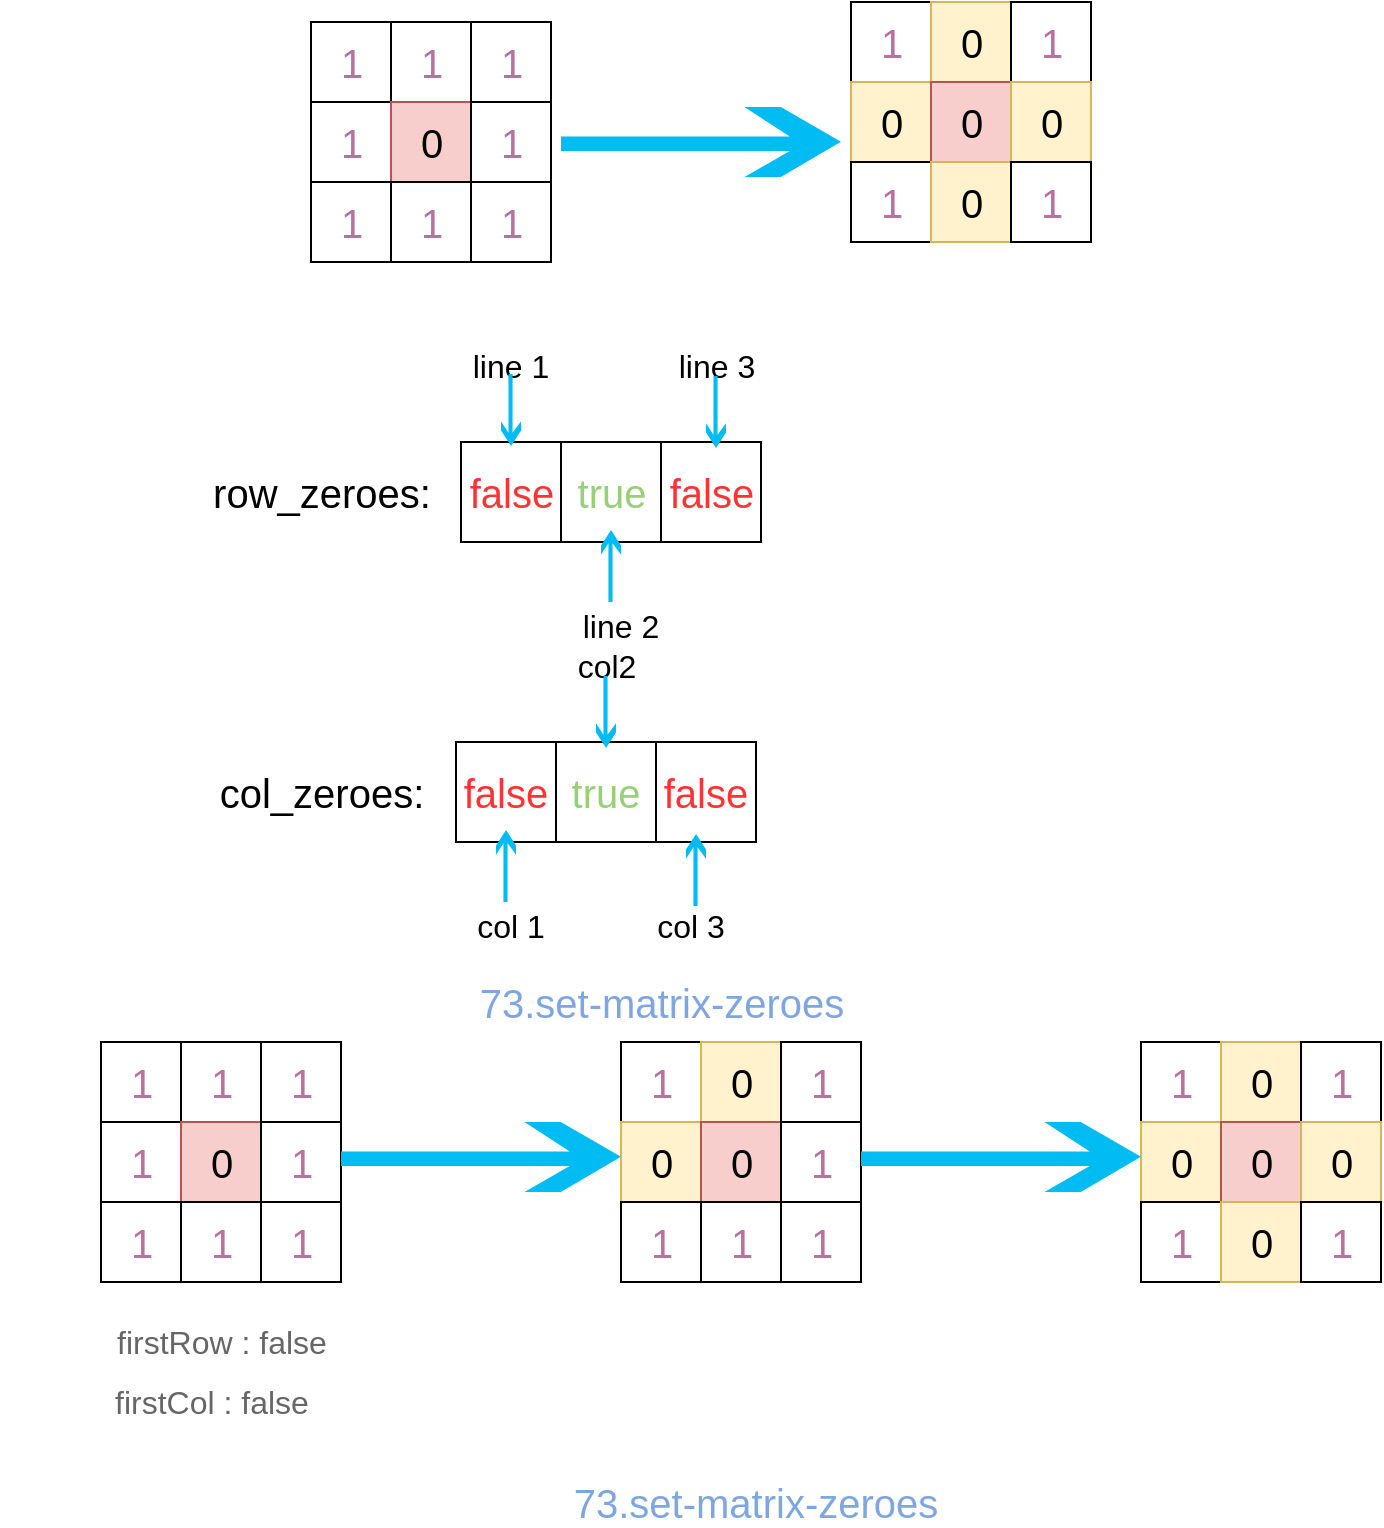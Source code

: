 <mxfile version="12.4.2" type="device" pages="1"><diagram id="hOtl4ipsQ4CED_UJ3B7D" name="第 1 页"><mxGraphModel dx="1106" dy="900" grid="1" gridSize="10" guides="1" tooltips="1" connect="1" arrows="1" fold="1" page="1" pageScale="1" pageWidth="827" pageHeight="1169" math="0" shadow="0"><root><mxCell id="0"/><mxCell id="1" parent="0"/><mxCell id="KIJQ0qD_xHleN_ywLw9l-1" value="73.set-matrix-zeroes" style="text;html=1;strokeColor=none;fillColor=none;align=center;verticalAlign=middle;whiteSpace=wrap;rounded=0;fontSize=20;fontColor=#7EA6E0;" parent="1" vertex="1"><mxGeometry x="202.5" y="510" width="300" height="20" as="geometry"/></mxCell><mxCell id="KIJQ0qD_xHleN_ywLw9l-2" value="1" style="rounded=0;whiteSpace=wrap;html=1;fontSize=20;fontColor=#B5739D;" parent="1" vertex="1"><mxGeometry x="177.5" y="30" width="40" height="40" as="geometry"/></mxCell><mxCell id="KIJQ0qD_xHleN_ywLw9l-3" value="1" style="rounded=0;whiteSpace=wrap;html=1;fontSize=20;fontColor=#B5739D;" parent="1" vertex="1"><mxGeometry x="217.5" y="30" width="40" height="40" as="geometry"/></mxCell><mxCell id="KIJQ0qD_xHleN_ywLw9l-5" value="1" style="rounded=0;whiteSpace=wrap;html=1;fontSize=20;fontColor=#B5739D;" parent="1" vertex="1"><mxGeometry x="257.5" y="30" width="40" height="40" as="geometry"/></mxCell><mxCell id="KIJQ0qD_xHleN_ywLw9l-6" value="1" style="rounded=0;whiteSpace=wrap;html=1;fontSize=20;fontColor=#B5739D;" parent="1" vertex="1"><mxGeometry x="177.5" y="70" width="40" height="40" as="geometry"/></mxCell><mxCell id="KIJQ0qD_xHleN_ywLw9l-7" value="0" style="rounded=0;whiteSpace=wrap;html=1;fontSize=20;fillColor=#f8cecc;strokeColor=#b85450;" parent="1" vertex="1"><mxGeometry x="217.5" y="70" width="40" height="40" as="geometry"/></mxCell><mxCell id="KIJQ0qD_xHleN_ywLw9l-8" value="1" style="rounded=0;whiteSpace=wrap;html=1;fontSize=20;fontColor=#B5739D;" parent="1" vertex="1"><mxGeometry x="257.5" y="70" width="40" height="40" as="geometry"/></mxCell><mxCell id="KIJQ0qD_xHleN_ywLw9l-9" value="1" style="rounded=0;whiteSpace=wrap;html=1;fontSize=20;fontColor=#B5739D;" parent="1" vertex="1"><mxGeometry x="177.5" y="110" width="40" height="40" as="geometry"/></mxCell><mxCell id="KIJQ0qD_xHleN_ywLw9l-10" value="1" style="rounded=0;whiteSpace=wrap;html=1;fontSize=20;fontColor=#B5739D;" parent="1" vertex="1"><mxGeometry x="217.5" y="110" width="40" height="40" as="geometry"/></mxCell><mxCell id="KIJQ0qD_xHleN_ywLw9l-11" value="1" style="rounded=0;whiteSpace=wrap;html=1;fontSize=20;fontColor=#B5739D;" parent="1" vertex="1"><mxGeometry x="257.5" y="110" width="40" height="40" as="geometry"/></mxCell><mxCell id="KIJQ0qD_xHleN_ywLw9l-12" value="1" style="rounded=0;whiteSpace=wrap;html=1;fontSize=20;fontColor=#B5739D;" parent="1" vertex="1"><mxGeometry x="447.5" y="20" width="40" height="40" as="geometry"/></mxCell><mxCell id="KIJQ0qD_xHleN_ywLw9l-13" value="0" style="rounded=0;whiteSpace=wrap;html=1;fontSize=20;fillColor=#fff2cc;strokeColor=#d6b656;" parent="1" vertex="1"><mxGeometry x="487.5" y="20" width="40" height="40" as="geometry"/></mxCell><mxCell id="KIJQ0qD_xHleN_ywLw9l-14" value="1" style="rounded=0;whiteSpace=wrap;html=1;fontSize=20;fontColor=#B5739D;" parent="1" vertex="1"><mxGeometry x="527.5" y="20" width="40" height="40" as="geometry"/></mxCell><mxCell id="KIJQ0qD_xHleN_ywLw9l-15" value="0" style="rounded=0;whiteSpace=wrap;html=1;fontSize=20;fillColor=#fff2cc;strokeColor=#d6b656;" parent="1" vertex="1"><mxGeometry x="447.5" y="60" width="40" height="40" as="geometry"/></mxCell><mxCell id="KIJQ0qD_xHleN_ywLw9l-16" value="0" style="rounded=0;whiteSpace=wrap;html=1;fontSize=20;fillColor=#f8cecc;strokeColor=#b85450;" parent="1" vertex="1"><mxGeometry x="487.5" y="60" width="40" height="40" as="geometry"/></mxCell><mxCell id="KIJQ0qD_xHleN_ywLw9l-17" value="0" style="rounded=0;whiteSpace=wrap;html=1;fontSize=20;fillColor=#fff2cc;strokeColor=#d6b656;" parent="1" vertex="1"><mxGeometry x="527.5" y="60" width="40" height="40" as="geometry"/></mxCell><mxCell id="KIJQ0qD_xHleN_ywLw9l-18" value="1" style="rounded=0;whiteSpace=wrap;html=1;fontSize=20;fontColor=#B5739D;" parent="1" vertex="1"><mxGeometry x="447.5" y="100" width="40" height="40" as="geometry"/></mxCell><mxCell id="KIJQ0qD_xHleN_ywLw9l-19" value="0" style="rounded=0;whiteSpace=wrap;html=1;fontSize=20;fillColor=#fff2cc;strokeColor=#d6b656;" parent="1" vertex="1"><mxGeometry x="487.5" y="100" width="40" height="40" as="geometry"/></mxCell><mxCell id="KIJQ0qD_xHleN_ywLw9l-20" value="1" style="rounded=0;whiteSpace=wrap;html=1;fontSize=20;fontColor=#B5739D;" parent="1" vertex="1"><mxGeometry x="527.5" y="100" width="40" height="40" as="geometry"/></mxCell><mxCell id="KIJQ0qD_xHleN_ywLw9l-24" value="false" style="rounded=0;whiteSpace=wrap;html=1;fontSize=20;fontColor=#FF3333;" parent="1" vertex="1"><mxGeometry x="252.5" y="240" width="50" height="50" as="geometry"/></mxCell><mxCell id="KIJQ0qD_xHleN_ywLw9l-27" value="true" style="rounded=0;whiteSpace=wrap;html=1;fontSize=20;fontColor=#97D077;" parent="1" vertex="1"><mxGeometry x="302.5" y="240" width="50" height="50" as="geometry"/></mxCell><mxCell id="KIJQ0qD_xHleN_ywLw9l-28" value="false" style="rounded=0;whiteSpace=wrap;html=1;fontSize=20;fontColor=#FF3333;" parent="1" vertex="1"><mxGeometry x="352.5" y="240" width="50" height="50" as="geometry"/></mxCell><mxCell id="KIJQ0qD_xHleN_ywLw9l-29" value="false" style="rounded=0;whiteSpace=wrap;html=1;fontSize=20;fontColor=#FF3333;" parent="1" vertex="1"><mxGeometry x="250" y="390" width="50" height="50" as="geometry"/></mxCell><mxCell id="KIJQ0qD_xHleN_ywLw9l-30" value="true" style="rounded=0;whiteSpace=wrap;html=1;fontSize=20;fontColor=#97D077;" parent="1" vertex="1"><mxGeometry x="300" y="390" width="50" height="50" as="geometry"/></mxCell><mxCell id="KIJQ0qD_xHleN_ywLw9l-31" value="false" style="rounded=0;whiteSpace=wrap;html=1;fontSize=20;fontColor=#FF3333;" parent="1" vertex="1"><mxGeometry x="350" y="390" width="50" height="50" as="geometry"/></mxCell><mxCell id="KIJQ0qD_xHleN_ywLw9l-32" value="&lt;div&gt;&lt;span&gt;row_zeroes&lt;/span&gt;&lt;span&gt;:&lt;/span&gt;&lt;/div&gt;" style="text;html=1;strokeColor=none;fillColor=none;align=center;verticalAlign=middle;whiteSpace=wrap;rounded=0;fontSize=20;fontColor=#000000;" parent="1" vertex="1"><mxGeometry x="152.5" y="255" width="60" height="20" as="geometry"/></mxCell><mxCell id="KIJQ0qD_xHleN_ywLw9l-33" value="&lt;font style=&quot;font-size: 16px&quot;&gt;line 1&lt;/font&gt;" style="text;html=1;strokeColor=none;fillColor=none;align=center;verticalAlign=middle;whiteSpace=wrap;rounded=0;fontSize=20;fontColor=#000000;" parent="1" vertex="1"><mxGeometry x="245" y="190" width="65" height="20" as="geometry"/></mxCell><mxCell id="KIJQ0qD_xHleN_ywLw9l-34" value="&lt;font style=&quot;font-size: 16px&quot;&gt;line 2&lt;/font&gt;" style="text;html=1;strokeColor=none;fillColor=none;align=center;verticalAlign=middle;whiteSpace=wrap;rounded=0;fontSize=20;fontColor=#000000;" parent="1" vertex="1"><mxGeometry x="300" y="320" width="65" height="20" as="geometry"/></mxCell><mxCell id="KIJQ0qD_xHleN_ywLw9l-35" value="&lt;font style=&quot;font-size: 16px&quot;&gt;line 3&lt;/font&gt;" style="text;html=1;strokeColor=none;fillColor=none;align=center;verticalAlign=middle;whiteSpace=wrap;rounded=0;fontSize=20;fontColor=#000000;" parent="1" vertex="1"><mxGeometry x="347.5" y="190" width="65" height="20" as="geometry"/></mxCell><mxCell id="KIJQ0qD_xHleN_ywLw9l-36" value="&lt;font style=&quot;font-size: 16px&quot;&gt;col 1&lt;/font&gt;" style="text;html=1;strokeColor=none;fillColor=none;align=center;verticalAlign=middle;whiteSpace=wrap;rounded=0;fontSize=20;fontColor=#000000;" parent="1" vertex="1"><mxGeometry x="245" y="470" width="65" height="20" as="geometry"/></mxCell><mxCell id="KIJQ0qD_xHleN_ywLw9l-37" value="&lt;font style=&quot;font-size: 16px&quot;&gt;col2&lt;/font&gt;" style="text;html=1;strokeColor=none;fillColor=none;align=center;verticalAlign=middle;whiteSpace=wrap;rounded=0;fontSize=20;fontColor=#000000;" parent="1" vertex="1"><mxGeometry x="292.5" y="340" width="65" height="20" as="geometry"/></mxCell><mxCell id="KIJQ0qD_xHleN_ywLw9l-38" value="&lt;font style=&quot;font-size: 16px&quot;&gt;col 3&lt;/font&gt;" style="text;html=1;strokeColor=none;fillColor=none;align=center;verticalAlign=middle;whiteSpace=wrap;rounded=0;fontSize=20;fontColor=#000000;" parent="1" vertex="1"><mxGeometry x="335" y="470" width="65" height="20" as="geometry"/></mxCell><mxCell id="KIJQ0qD_xHleN_ywLw9l-39" value="" style="pointerEvents=1;shadow=0;dashed=0;html=1;strokeColor=none;labelPosition=center;verticalLabelPosition=bottom;verticalAlign=top;align=center;shape=mxgraph.mscae.deprecated.poster_arrow;fillColor=#00BCF2;fontSize=20;fontColor=#000000;" parent="1" vertex="1"><mxGeometry x="272.5" y="206" width="10" height="36" as="geometry"/></mxCell><mxCell id="KIJQ0qD_xHleN_ywLw9l-40" value="" style="pointerEvents=1;shadow=0;dashed=0;html=1;strokeColor=none;labelPosition=center;verticalLabelPosition=bottom;verticalAlign=top;align=center;shape=mxgraph.mscae.deprecated.poster_arrow;fillColor=#00BCF2;fontSize=20;fontColor=#000000;" parent="1" vertex="1"><mxGeometry x="375" y="207" width="10" height="36" as="geometry"/></mxCell><mxCell id="KIJQ0qD_xHleN_ywLw9l-41" value="" style="pointerEvents=1;shadow=0;dashed=0;html=1;strokeColor=none;labelPosition=center;verticalLabelPosition=bottom;verticalAlign=top;align=center;shape=mxgraph.mscae.deprecated.poster_arrow;fillColor=#00BCF2;fontSize=20;fontColor=#000000;" parent="1" vertex="1"><mxGeometry x="320" y="357" width="10" height="36" as="geometry"/></mxCell><mxCell id="KIJQ0qD_xHleN_ywLw9l-42" value="" style="pointerEvents=1;shadow=0;dashed=0;html=1;strokeColor=none;labelPosition=center;verticalLabelPosition=bottom;verticalAlign=top;align=center;shape=mxgraph.mscae.deprecated.poster_arrow;fillColor=#00BCF2;fontSize=20;fontColor=#000000;flipV=1;" parent="1" vertex="1"><mxGeometry x="322.5" y="284" width="10" height="36" as="geometry"/></mxCell><mxCell id="KIJQ0qD_xHleN_ywLw9l-43" value="" style="pointerEvents=1;shadow=0;dashed=0;html=1;strokeColor=none;labelPosition=center;verticalLabelPosition=bottom;verticalAlign=top;align=center;shape=mxgraph.mscae.deprecated.poster_arrow;fillColor=#00BCF2;fontSize=20;fontColor=#000000;flipV=1;" parent="1" vertex="1"><mxGeometry x="270" y="434" width="10" height="36" as="geometry"/></mxCell><mxCell id="KIJQ0qD_xHleN_ywLw9l-44" value="" style="pointerEvents=1;shadow=0;dashed=0;html=1;strokeColor=none;labelPosition=center;verticalLabelPosition=bottom;verticalAlign=top;align=center;shape=mxgraph.mscae.deprecated.poster_arrow;fillColor=#00BCF2;fontSize=20;fontColor=#000000;flipV=1;" parent="1" vertex="1"><mxGeometry x="365" y="436" width="10" height="36" as="geometry"/></mxCell><mxCell id="KIJQ0qD_xHleN_ywLw9l-48" value="" style="pointerEvents=1;shadow=0;dashed=0;html=1;strokeColor=none;labelPosition=center;verticalLabelPosition=bottom;verticalAlign=top;align=center;shape=mxgraph.mscae.deprecated.poster_arrow;fillColor=#00BCF2;fontSize=20;fontColor=#000000;direction=north;" parent="1" vertex="1"><mxGeometry x="302.5" y="72.5" width="140" height="35" as="geometry"/></mxCell><mxCell id="KIJQ0qD_xHleN_ywLw9l-49" value="1" style="rounded=0;whiteSpace=wrap;html=1;fontSize=20;fontColor=#B5739D;" parent="1" vertex="1"><mxGeometry x="72.5" y="540" width="40" height="40" as="geometry"/></mxCell><mxCell id="KIJQ0qD_xHleN_ywLw9l-50" value="1" style="rounded=0;whiteSpace=wrap;html=1;fontSize=20;fontColor=#B5739D;" parent="1" vertex="1"><mxGeometry x="112.5" y="540" width="40" height="40" as="geometry"/></mxCell><mxCell id="KIJQ0qD_xHleN_ywLw9l-51" value="1" style="rounded=0;whiteSpace=wrap;html=1;fontSize=20;fontColor=#B5739D;" parent="1" vertex="1"><mxGeometry x="152.5" y="540" width="40" height="40" as="geometry"/></mxCell><mxCell id="KIJQ0qD_xHleN_ywLw9l-52" value="1" style="rounded=0;whiteSpace=wrap;html=1;fontSize=20;fontColor=#B5739D;" parent="1" vertex="1"><mxGeometry x="72.5" y="580" width="40" height="40" as="geometry"/></mxCell><mxCell id="KIJQ0qD_xHleN_ywLw9l-53" value="0" style="rounded=0;whiteSpace=wrap;html=1;fontSize=20;fillColor=#f8cecc;strokeColor=#b85450;" parent="1" vertex="1"><mxGeometry x="112.5" y="580" width="40" height="40" as="geometry"/></mxCell><mxCell id="KIJQ0qD_xHleN_ywLw9l-54" value="1" style="rounded=0;whiteSpace=wrap;html=1;fontSize=20;fontColor=#B5739D;" parent="1" vertex="1"><mxGeometry x="152.5" y="580" width="40" height="40" as="geometry"/></mxCell><mxCell id="KIJQ0qD_xHleN_ywLw9l-55" value="1" style="rounded=0;whiteSpace=wrap;html=1;fontSize=20;fontColor=#B5739D;" parent="1" vertex="1"><mxGeometry x="72.5" y="620" width="40" height="40" as="geometry"/></mxCell><mxCell id="KIJQ0qD_xHleN_ywLw9l-56" value="1" style="rounded=0;whiteSpace=wrap;html=1;fontSize=20;fontColor=#B5739D;" parent="1" vertex="1"><mxGeometry x="112.5" y="620" width="40" height="40" as="geometry"/></mxCell><mxCell id="KIJQ0qD_xHleN_ywLw9l-57" value="1" style="rounded=0;whiteSpace=wrap;html=1;fontSize=20;fontColor=#B5739D;" parent="1" vertex="1"><mxGeometry x="152.5" y="620" width="40" height="40" as="geometry"/></mxCell><mxCell id="KIJQ0qD_xHleN_ywLw9l-68" value="1" style="rounded=0;whiteSpace=wrap;html=1;fontSize=20;fontColor=#B5739D;" parent="1" vertex="1"><mxGeometry x="332.5" y="540" width="40" height="40" as="geometry"/></mxCell><mxCell id="KIJQ0qD_xHleN_ywLw9l-69" value="0" style="rounded=0;whiteSpace=wrap;html=1;fontSize=20;fillColor=#fff2cc;strokeColor=#d6b656;" parent="1" vertex="1"><mxGeometry x="372.5" y="540" width="40" height="40" as="geometry"/></mxCell><mxCell id="KIJQ0qD_xHleN_ywLw9l-70" value="1" style="rounded=0;whiteSpace=wrap;html=1;fontSize=20;fontColor=#B5739D;" parent="1" vertex="1"><mxGeometry x="412.5" y="540" width="40" height="40" as="geometry"/></mxCell><mxCell id="KIJQ0qD_xHleN_ywLw9l-71" value="0" style="rounded=0;whiteSpace=wrap;html=1;fontSize=20;fillColor=#fff2cc;strokeColor=#d6b656;" parent="1" vertex="1"><mxGeometry x="332.5" y="580" width="40" height="40" as="geometry"/></mxCell><mxCell id="KIJQ0qD_xHleN_ywLw9l-72" value="0" style="rounded=0;whiteSpace=wrap;html=1;fontSize=20;fillColor=#f8cecc;strokeColor=#b85450;" parent="1" vertex="1"><mxGeometry x="372.5" y="580" width="40" height="40" as="geometry"/></mxCell><mxCell id="KIJQ0qD_xHleN_ywLw9l-73" value="1" style="rounded=0;whiteSpace=wrap;html=1;fontSize=20;fontColor=#B5739D;" parent="1" vertex="1"><mxGeometry x="412.5" y="580" width="40" height="40" as="geometry"/></mxCell><mxCell id="KIJQ0qD_xHleN_ywLw9l-74" value="1" style="rounded=0;whiteSpace=wrap;html=1;fontSize=20;fontColor=#B5739D;" parent="1" vertex="1"><mxGeometry x="332.5" y="620" width="40" height="40" as="geometry"/></mxCell><mxCell id="KIJQ0qD_xHleN_ywLw9l-75" value="1" style="rounded=0;whiteSpace=wrap;html=1;fontSize=20;fontColor=#B5739D;" parent="1" vertex="1"><mxGeometry x="372.5" y="620" width="40" height="40" as="geometry"/></mxCell><mxCell id="KIJQ0qD_xHleN_ywLw9l-76" value="1" style="rounded=0;whiteSpace=wrap;html=1;fontSize=20;fontColor=#B5739D;" parent="1" vertex="1"><mxGeometry x="412.5" y="620" width="40" height="40" as="geometry"/></mxCell><mxCell id="KIJQ0qD_xHleN_ywLw9l-77" value="firstRow : false" style="text;html=1;strokeColor=none;fillColor=none;align=center;verticalAlign=middle;whiteSpace=wrap;rounded=0;fontSize=16;fontColor=#666666;" parent="1" vertex="1"><mxGeometry x="27.5" y="680" width="210" height="20" as="geometry"/></mxCell><mxCell id="KIJQ0qD_xHleN_ywLw9l-78" value="firstCol : false" style="text;html=1;strokeColor=none;fillColor=none;align=center;verticalAlign=middle;whiteSpace=wrap;rounded=0;fontSize=16;fontColor=#666666;" parent="1" vertex="1"><mxGeometry x="22.5" y="710" width="210" height="20" as="geometry"/></mxCell><mxCell id="KIJQ0qD_xHleN_ywLw9l-79" value="1" style="rounded=0;whiteSpace=wrap;html=1;fontSize=20;fontColor=#B5739D;" parent="1" vertex="1"><mxGeometry x="592.5" y="540" width="40" height="40" as="geometry"/></mxCell><mxCell id="KIJQ0qD_xHleN_ywLw9l-80" value="0" style="rounded=0;whiteSpace=wrap;html=1;fontSize=20;fillColor=#fff2cc;strokeColor=#d6b656;" parent="1" vertex="1"><mxGeometry x="632.5" y="540" width="40" height="40" as="geometry"/></mxCell><mxCell id="KIJQ0qD_xHleN_ywLw9l-81" value="1" style="rounded=0;whiteSpace=wrap;html=1;fontSize=20;fontColor=#B5739D;" parent="1" vertex="1"><mxGeometry x="672.5" y="540" width="40" height="40" as="geometry"/></mxCell><mxCell id="KIJQ0qD_xHleN_ywLw9l-82" value="0" style="rounded=0;whiteSpace=wrap;html=1;fontSize=20;fillColor=#fff2cc;strokeColor=#d6b656;" parent="1" vertex="1"><mxGeometry x="592.5" y="580" width="40" height="40" as="geometry"/></mxCell><mxCell id="KIJQ0qD_xHleN_ywLw9l-83" value="0" style="rounded=0;whiteSpace=wrap;html=1;fontSize=20;fillColor=#f8cecc;strokeColor=#b85450;" parent="1" vertex="1"><mxGeometry x="632.5" y="580" width="40" height="40" as="geometry"/></mxCell><mxCell id="KIJQ0qD_xHleN_ywLw9l-84" value="0" style="rounded=0;whiteSpace=wrap;html=1;fontSize=20;fillColor=#fff2cc;strokeColor=#d6b656;" parent="1" vertex="1"><mxGeometry x="672.5" y="580" width="40" height="40" as="geometry"/></mxCell><mxCell id="KIJQ0qD_xHleN_ywLw9l-85" value="1" style="rounded=0;whiteSpace=wrap;html=1;fontSize=20;fontColor=#B5739D;" parent="1" vertex="1"><mxGeometry x="592.5" y="620" width="40" height="40" as="geometry"/></mxCell><mxCell id="KIJQ0qD_xHleN_ywLw9l-86" value="0" style="rounded=0;whiteSpace=wrap;html=1;fontSize=20;fillColor=#fff2cc;strokeColor=#d6b656;" parent="1" vertex="1"><mxGeometry x="632.5" y="620" width="40" height="40" as="geometry"/></mxCell><mxCell id="KIJQ0qD_xHleN_ywLw9l-87" value="1" style="rounded=0;whiteSpace=wrap;html=1;fontSize=20;fontColor=#B5739D;" parent="1" vertex="1"><mxGeometry x="672.5" y="620" width="40" height="40" as="geometry"/></mxCell><mxCell id="KIJQ0qD_xHleN_ywLw9l-88" value="" style="pointerEvents=1;shadow=0;dashed=0;html=1;strokeColor=none;labelPosition=center;verticalLabelPosition=bottom;verticalAlign=top;align=center;shape=mxgraph.mscae.deprecated.poster_arrow;fillColor=#00BCF2;fontSize=20;fontColor=#000000;direction=north;" parent="1" vertex="1"><mxGeometry x="192.5" y="580" width="140" height="35" as="geometry"/></mxCell><mxCell id="KIJQ0qD_xHleN_ywLw9l-89" value="" style="pointerEvents=1;shadow=0;dashed=0;html=1;strokeColor=none;labelPosition=center;verticalLabelPosition=bottom;verticalAlign=top;align=center;shape=mxgraph.mscae.deprecated.poster_arrow;fillColor=#00BCF2;fontSize=20;fontColor=#000000;direction=north;" parent="1" vertex="1"><mxGeometry x="452.5" y="580" width="140" height="35" as="geometry"/></mxCell><mxCell id="KIJQ0qD_xHleN_ywLw9l-90" value="73.set-matrix-zeroes" style="text;html=1;strokeColor=none;fillColor=none;align=center;verticalAlign=middle;whiteSpace=wrap;rounded=0;fontSize=20;fontColor=#7EA6E0;" parent="1" vertex="1"><mxGeometry x="250" y="760" width="300" height="20" as="geometry"/></mxCell><mxCell id="EFkWO2jMG1acqDF2_N4f-1" value="&lt;div&gt;&lt;span&gt;col_zeroes&lt;/span&gt;&lt;span&gt;:&lt;/span&gt;&lt;/div&gt;" style="text;html=1;strokeColor=none;fillColor=none;align=center;verticalAlign=middle;whiteSpace=wrap;rounded=0;fontSize=20;fontColor=#000000;" vertex="1" parent="1"><mxGeometry x="152.5" y="405" width="60" height="20" as="geometry"/></mxCell></root></mxGraphModel></diagram></mxfile>